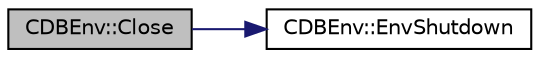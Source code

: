 digraph "CDBEnv::Close"
{
  edge [fontname="Helvetica",fontsize="10",labelfontname="Helvetica",labelfontsize="10"];
  node [fontname="Helvetica",fontsize="10",shape=record];
  rankdir="LR";
  Node19 [label="CDBEnv::Close",height=0.2,width=0.4,color="black", fillcolor="grey75", style="filled", fontcolor="black"];
  Node19 -> Node20 [color="midnightblue",fontsize="10",style="solid",fontname="Helvetica"];
  Node20 [label="CDBEnv::EnvShutdown",height=0.2,width=0.4,color="black", fillcolor="white", style="filled",URL="$d5/dd2/class_c_d_b_env.html#a5179ad1064b9f78d6d320c6e036217e2"];
}
